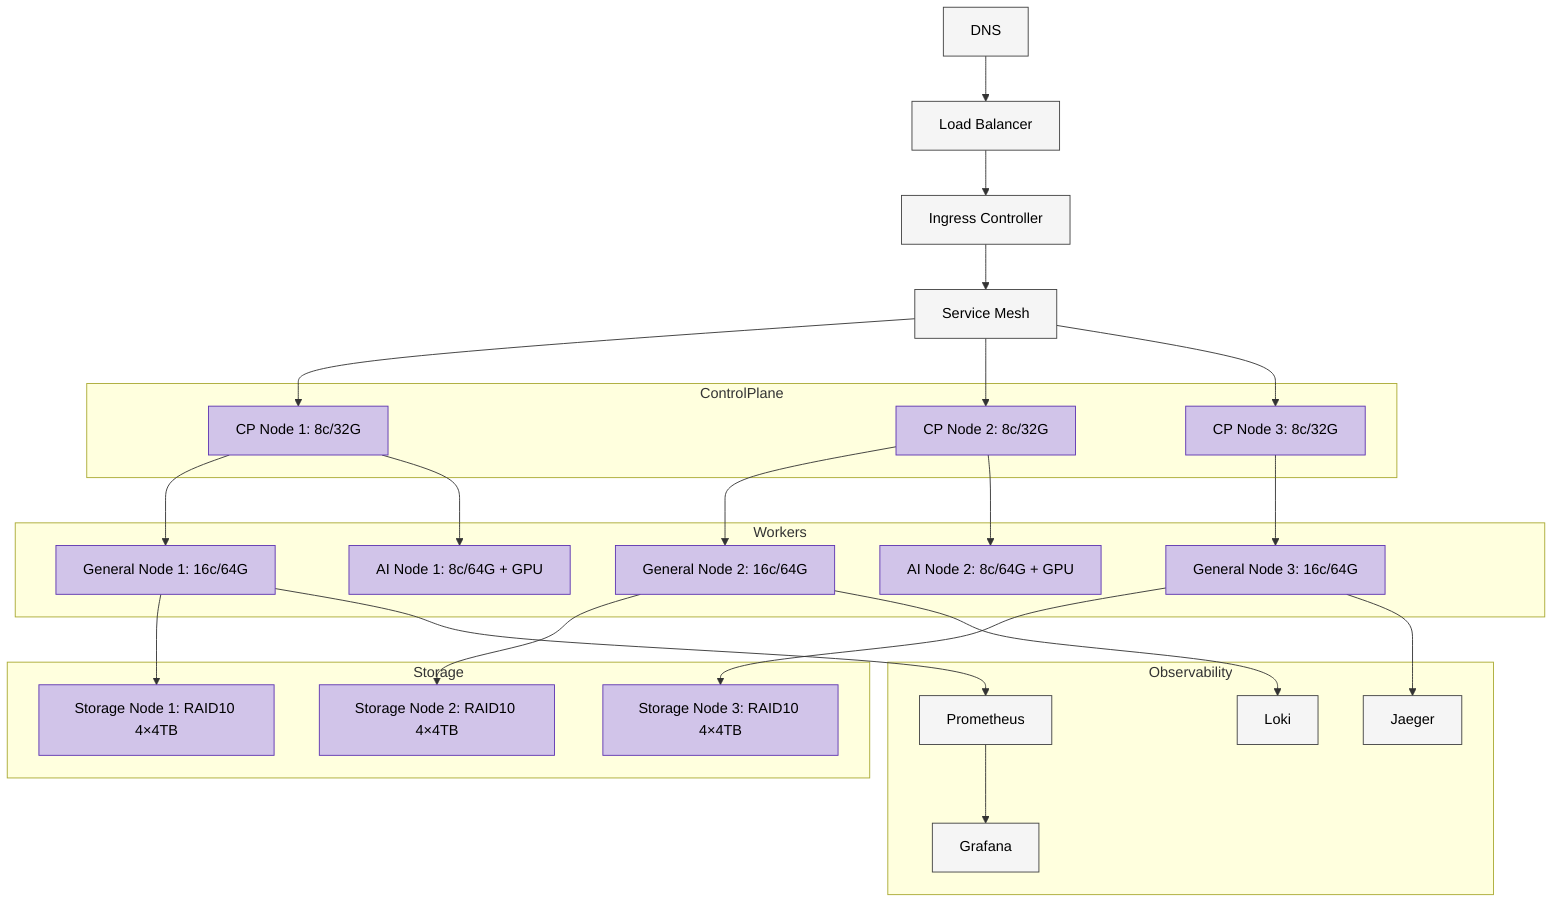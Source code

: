flowchart TB
  %% Edge
  DNS[DNS]:::infra
  LB[Load Balancer]:::infra
  DNS --> LB
  LB --> IC[Ingress Controller]:::infra
  IC --> SM[Service Mesh]:::infra

  %% Control Plane
  subgraph ControlPlane
    CP1[CP Node 1: 8c/32G]:::node
    CP2[CP Node 2: 8c/32G]:::node
    CP3[CP Node 3: 8c/32G]:::node
  end
  SM --> CP1
  SM --> CP2
  SM --> CP3

  %% Worker Pools
  subgraph Workers
    GW1[General Node 1: 16c/64G]:::node
    GW2[General Node 2: 16c/64G]:::node
    GW3[General Node 3: 16c/64G]:::node
    AI1[AI Node 1: 8c/64G + GPU]:::node
    AI2[AI Node 2: 8c/64G + GPU]:::node
  end
  CP1 --> GW1
  CP2 --> GW2
  CP3 --> GW3
  CP1 --> AI1
  CP2 --> AI2

  %% Storage
  subgraph Storage
    ST1[Storage Node 1: RAID10 4×4TB]:::node
    ST2[Storage Node 2: RAID10 4×4TB]:::node
    ST3[Storage Node 3: RAID10 4×4TB]:::node
  end
  GW1 --> ST1
  GW2 --> ST2
  GW3 --> ST3

  %% Observability & Services (example)
  subgraph Observability
    PROM[Prometheus]:::infra
    GRAF[Grafana]:::infra
    LOKI[Loki]:::infra
    JAEG[Jaeger]:::infra
  end
  GW1 --> PROM
  GW2 --> LOKI
  GW3 --> JAEG
  PROM --> GRAF

  classDef infra fill:#f5f5f5,stroke:#424242,color:#000
  classDef node  fill:#d1c4e9,stroke:#5e35b1,color:#000